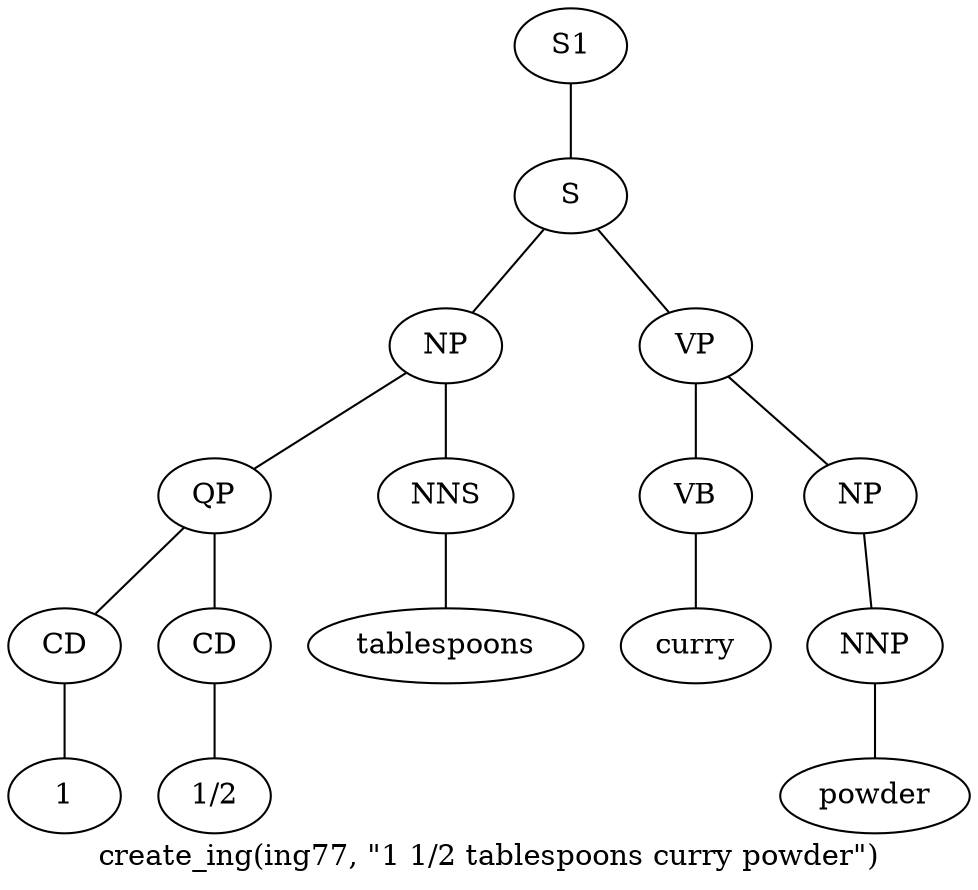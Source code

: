 graph SyntaxGraph {
	label = "create_ing(ing77, \"1 1/2 tablespoons curry powder\")";
	Node0 [label="S1"];
	Node1 [label="S"];
	Node2 [label="NP"];
	Node3 [label="QP"];
	Node4 [label="CD"];
	Node5 [label="1"];
	Node6 [label="CD"];
	Node7 [label="1/2"];
	Node8 [label="NNS"];
	Node9 [label="tablespoons"];
	Node10 [label="VP"];
	Node11 [label="VB"];
	Node12 [label="curry"];
	Node13 [label="NP"];
	Node14 [label="NNP"];
	Node15 [label="powder"];

	Node0 -- Node1;
	Node1 -- Node2;
	Node1 -- Node10;
	Node2 -- Node3;
	Node2 -- Node8;
	Node3 -- Node4;
	Node3 -- Node6;
	Node4 -- Node5;
	Node6 -- Node7;
	Node8 -- Node9;
	Node10 -- Node11;
	Node10 -- Node13;
	Node11 -- Node12;
	Node13 -- Node14;
	Node14 -- Node15;
}